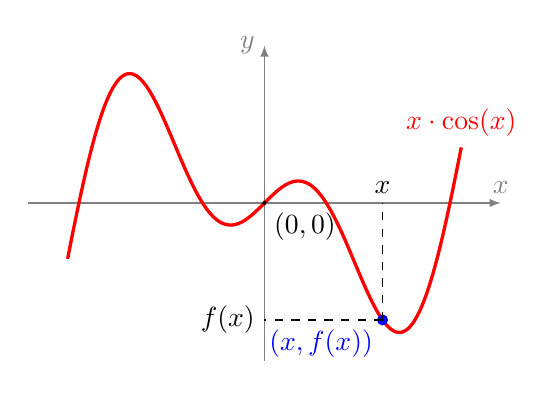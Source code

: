 \begin{tikzpicture}[scale=0.5]

	\draw[->,>=latex,gray] (-6,0) -- (6,0) node[above] {$x$};
	\draw[->,>=latex, gray] (0,-4) -- (0,4) node[left] {$y$};

	\draw[domain=-5:5, red,very thick,samples=100, smooth] plot (\x,{\x*cos(\x r)}) node[above] {$x\cdot\cos(x)$};

	\fill (0,0) circle (1.5pt) node[below right] {$(0,0)$};

   \def\x{3};
   \pgfmathsetmacro\y{\x*cos(\x r)};

 	\fill[blue] (\x,\y) circle (4pt) node[below left] {$(x,f(x))$}; 

   \draw[dashed] (\x,\y) -- (\x,0) node[above] {$x$};
   \draw[dashed] (\x,\y) -- (0,\y) node[left] {$f(x)$};
\end{tikzpicture}